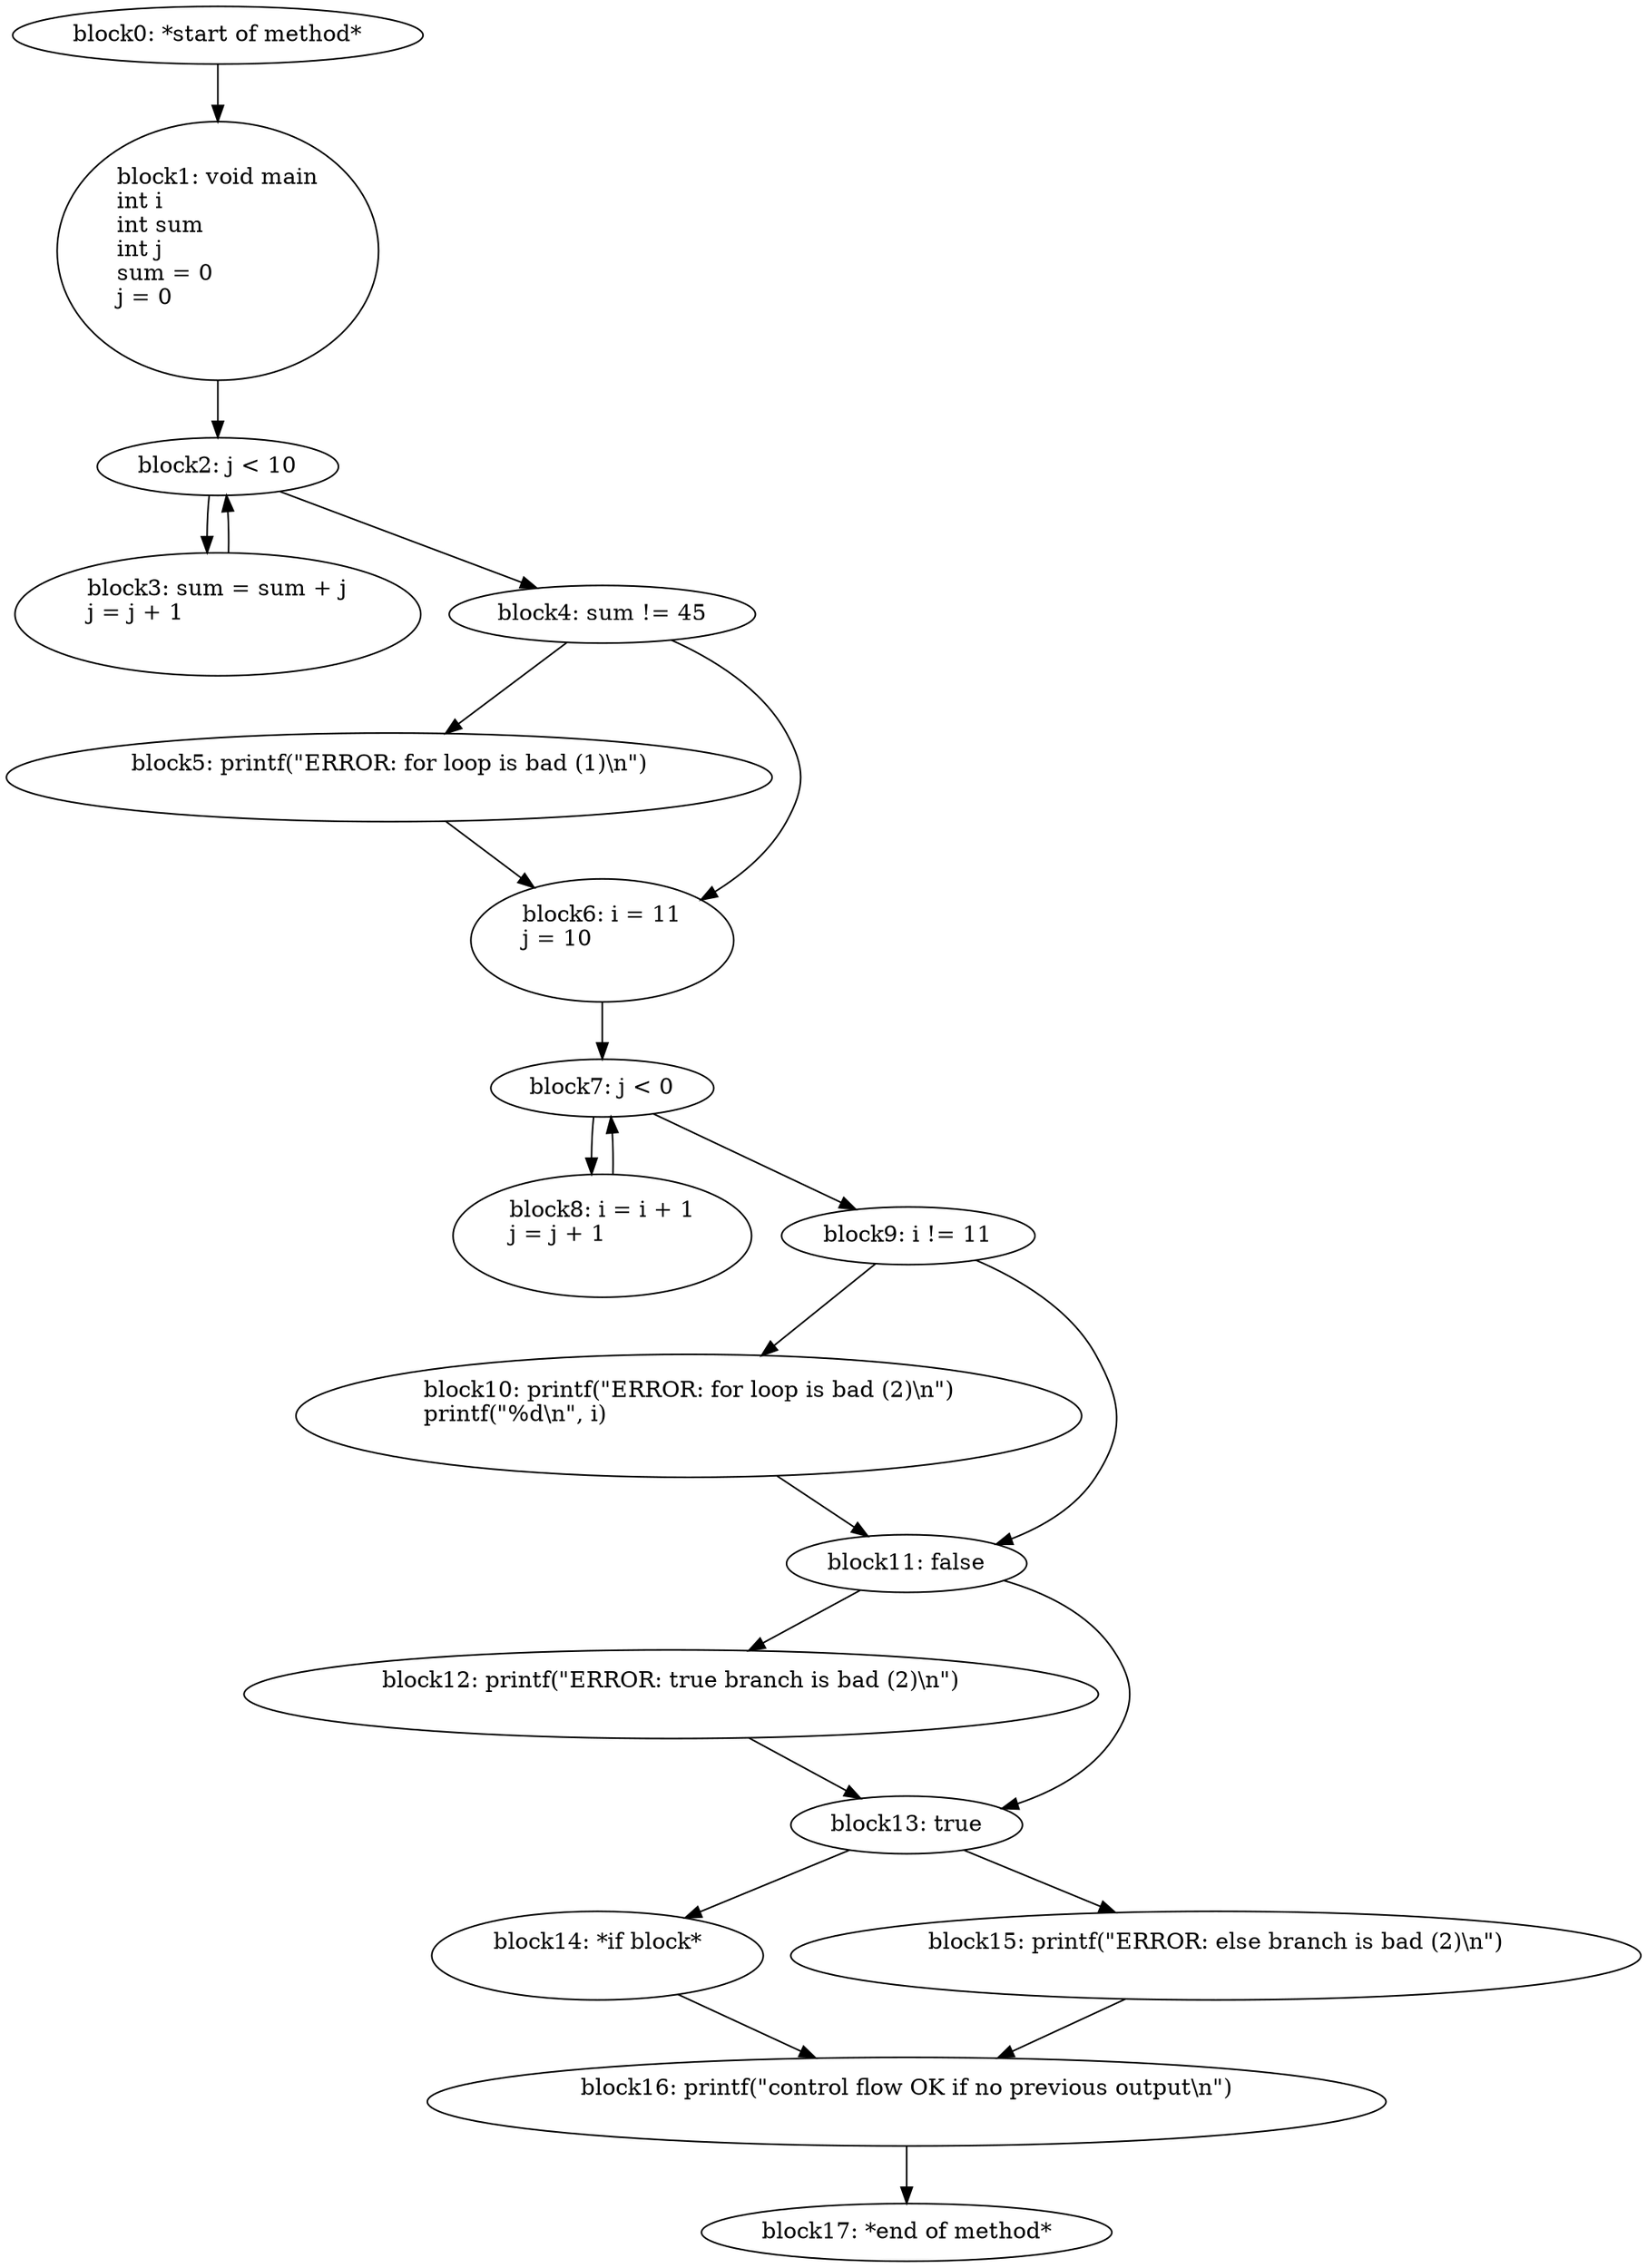 digraph G {
  block0 [ label="block0: *start\ of\ method*\l" ];
  block1 [ label="block1: void\ main\lint\ i\lint\ sum\lint\ j\lsum\ =\ 0\lj\ =\ 0\l\l" ];
  block2 [ label="block2: j\ \<\ 10\l" ];
  block3 [ label="block3: sum\ =\ sum\ +\ j\lj\ =\ j\ +\ 1\l\l" ];
  block4 [ label="block4: sum\ !=\ 45\l" ];
  block5 [ label="block5: printf\(\"ERROR\:\ for\ loop\ is\ bad\ \(1\)\\n\"\)\l\l" ];
  block6 [ label="block6: i\ =\ 11\lj\ =\ 10\l\l" ];
  block7 [ label="block7: j\ \<\ 0\l" ];
  block8 [ label="block8: i\ =\ i\ +\ 1\lj\ =\ j\ +\ 1\l\l" ];
  block9 [ label="block9: i\ !=\ 11\l" ];
  block10 [ label="block10: printf\(\"ERROR\:\ for\ loop\ is\ bad\ \(2\)\\n\"\)\lprintf\(\"%d\\n\"\,\ i\)\l\l" ];
  block11 [ label="block11: false\l" ];
  block12 [ label="block12: printf\(\"ERROR\:\ true\ branch\ is\ bad\ \(2\)\\n\"\)\l\l" ];
  block13 [ label="block13: true\l" ];
  block14 [ label="block14: *if\ block*\l\l" ];
  block16 [ label="block16: printf\(\"control\ flow\ OK\ if\ no\ previous\ output\\n\"\)\l\l" ];
  block17 [ label="block17: *end\ of\ method*\l" ];
  block15 [ label="block15: printf\(\"ERROR\:\ else\ branch\ is\ bad\ \(2\)\\n\"\)\l\l" ];
  block0 -> block1;
  block1 -> block2;
  block2 -> block3;
  block3 -> block2;
  block2 -> block4;
  block4 -> block5;
  block5 -> block6;
  block6 -> block7;
  block7 -> block8;
  block8 -> block7;
  block7 -> block9;
  block9 -> block10;
  block10 -> block11;
  block11 -> block12;
  block12 -> block13;
  block13 -> block14;
  block14 -> block16;
  block16 -> block17;
  block13 -> block15;
  block15 -> block16;
  block11 -> block13;
  block9 -> block11;
  block4 -> block6;
}
